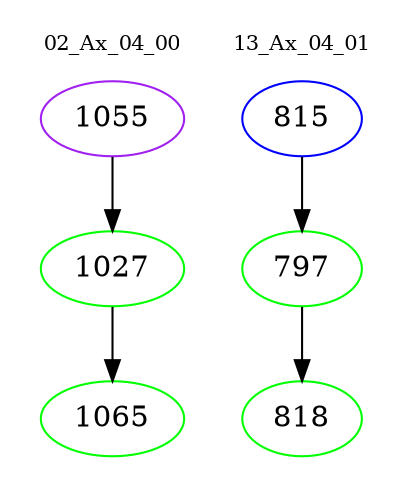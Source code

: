 digraph{
subgraph cluster_0 {
color = white
label = "02_Ax_04_00";
fontsize=10;
T0_1055 [label="1055", color="purple"]
T0_1055 -> T0_1027 [color="black"]
T0_1027 [label="1027", color="green"]
T0_1027 -> T0_1065 [color="black"]
T0_1065 [label="1065", color="green"]
}
subgraph cluster_1 {
color = white
label = "13_Ax_04_01";
fontsize=10;
T1_815 [label="815", color="blue"]
T1_815 -> T1_797 [color="black"]
T1_797 [label="797", color="green"]
T1_797 -> T1_818 [color="black"]
T1_818 [label="818", color="green"]
}
}
